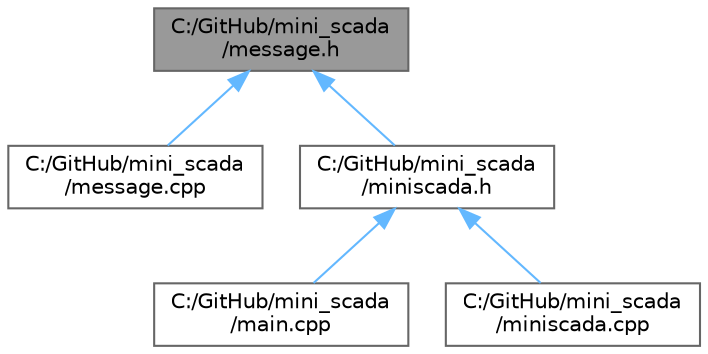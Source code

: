digraph "C:/GitHub/mini_scada/message.h"
{
 // LATEX_PDF_SIZE
  bgcolor="transparent";
  edge [fontname=Helvetica,fontsize=10,labelfontname=Helvetica,labelfontsize=10];
  node [fontname=Helvetica,fontsize=10,shape=box,height=0.2,width=0.4];
  Node1 [id="Node000001",label="C:/GitHub/mini_scada\l/message.h",height=0.2,width=0.4,color="gray40", fillcolor="grey60", style="filled", fontcolor="black",tooltip=" "];
  Node1 -> Node2 [id="edge5_Node000001_Node000002",dir="back",color="steelblue1",style="solid",tooltip=" "];
  Node2 [id="Node000002",label="C:/GitHub/mini_scada\l/message.cpp",height=0.2,width=0.4,color="grey40", fillcolor="white", style="filled",URL="$message_8cpp.html",tooltip=" "];
  Node1 -> Node3 [id="edge6_Node000001_Node000003",dir="back",color="steelblue1",style="solid",tooltip=" "];
  Node3 [id="Node000003",label="C:/GitHub/mini_scada\l/miniscada.h",height=0.2,width=0.4,color="grey40", fillcolor="white", style="filled",URL="$miniscada_8h.html",tooltip=" "];
  Node3 -> Node4 [id="edge7_Node000003_Node000004",dir="back",color="steelblue1",style="solid",tooltip=" "];
  Node4 [id="Node000004",label="C:/GitHub/mini_scada\l/main.cpp",height=0.2,width=0.4,color="grey40", fillcolor="white", style="filled",URL="$main_8cpp.html",tooltip=" "];
  Node3 -> Node5 [id="edge8_Node000003_Node000005",dir="back",color="steelblue1",style="solid",tooltip=" "];
  Node5 [id="Node000005",label="C:/GitHub/mini_scada\l/miniscada.cpp",height=0.2,width=0.4,color="grey40", fillcolor="white", style="filled",URL="$miniscada_8cpp.html",tooltip=" "];
}
